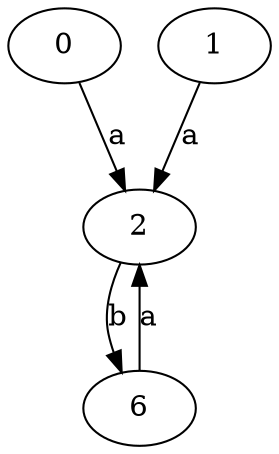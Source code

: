 strict digraph  {
2;
0;
1;
6;
2 -> 6  [label=b];
0 -> 2  [label=a];
1 -> 2  [label=a];
6 -> 2  [label=a];
}
